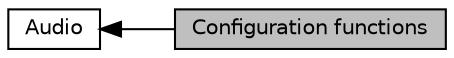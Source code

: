 digraph "Configuration functions"
{
  edge [fontname="Helvetica",fontsize="10",labelfontname="Helvetica",labelfontsize="10"];
  node [fontname="Helvetica",fontsize="10",shape=record];
  rankdir=LR;
  Node0 [label="Configuration functions",height=0.2,width=0.4,color="black", fillcolor="grey75", style="filled", fontcolor="black"];
  Node1 [label="Audio",height=0.2,width=0.4,color="black", fillcolor="white", style="filled",URL="$group___audio.html",tooltip="Manage audio configuration and play audio. "];
  Node1->Node0 [shape=plaintext, dir="back", style="solid"];
}
